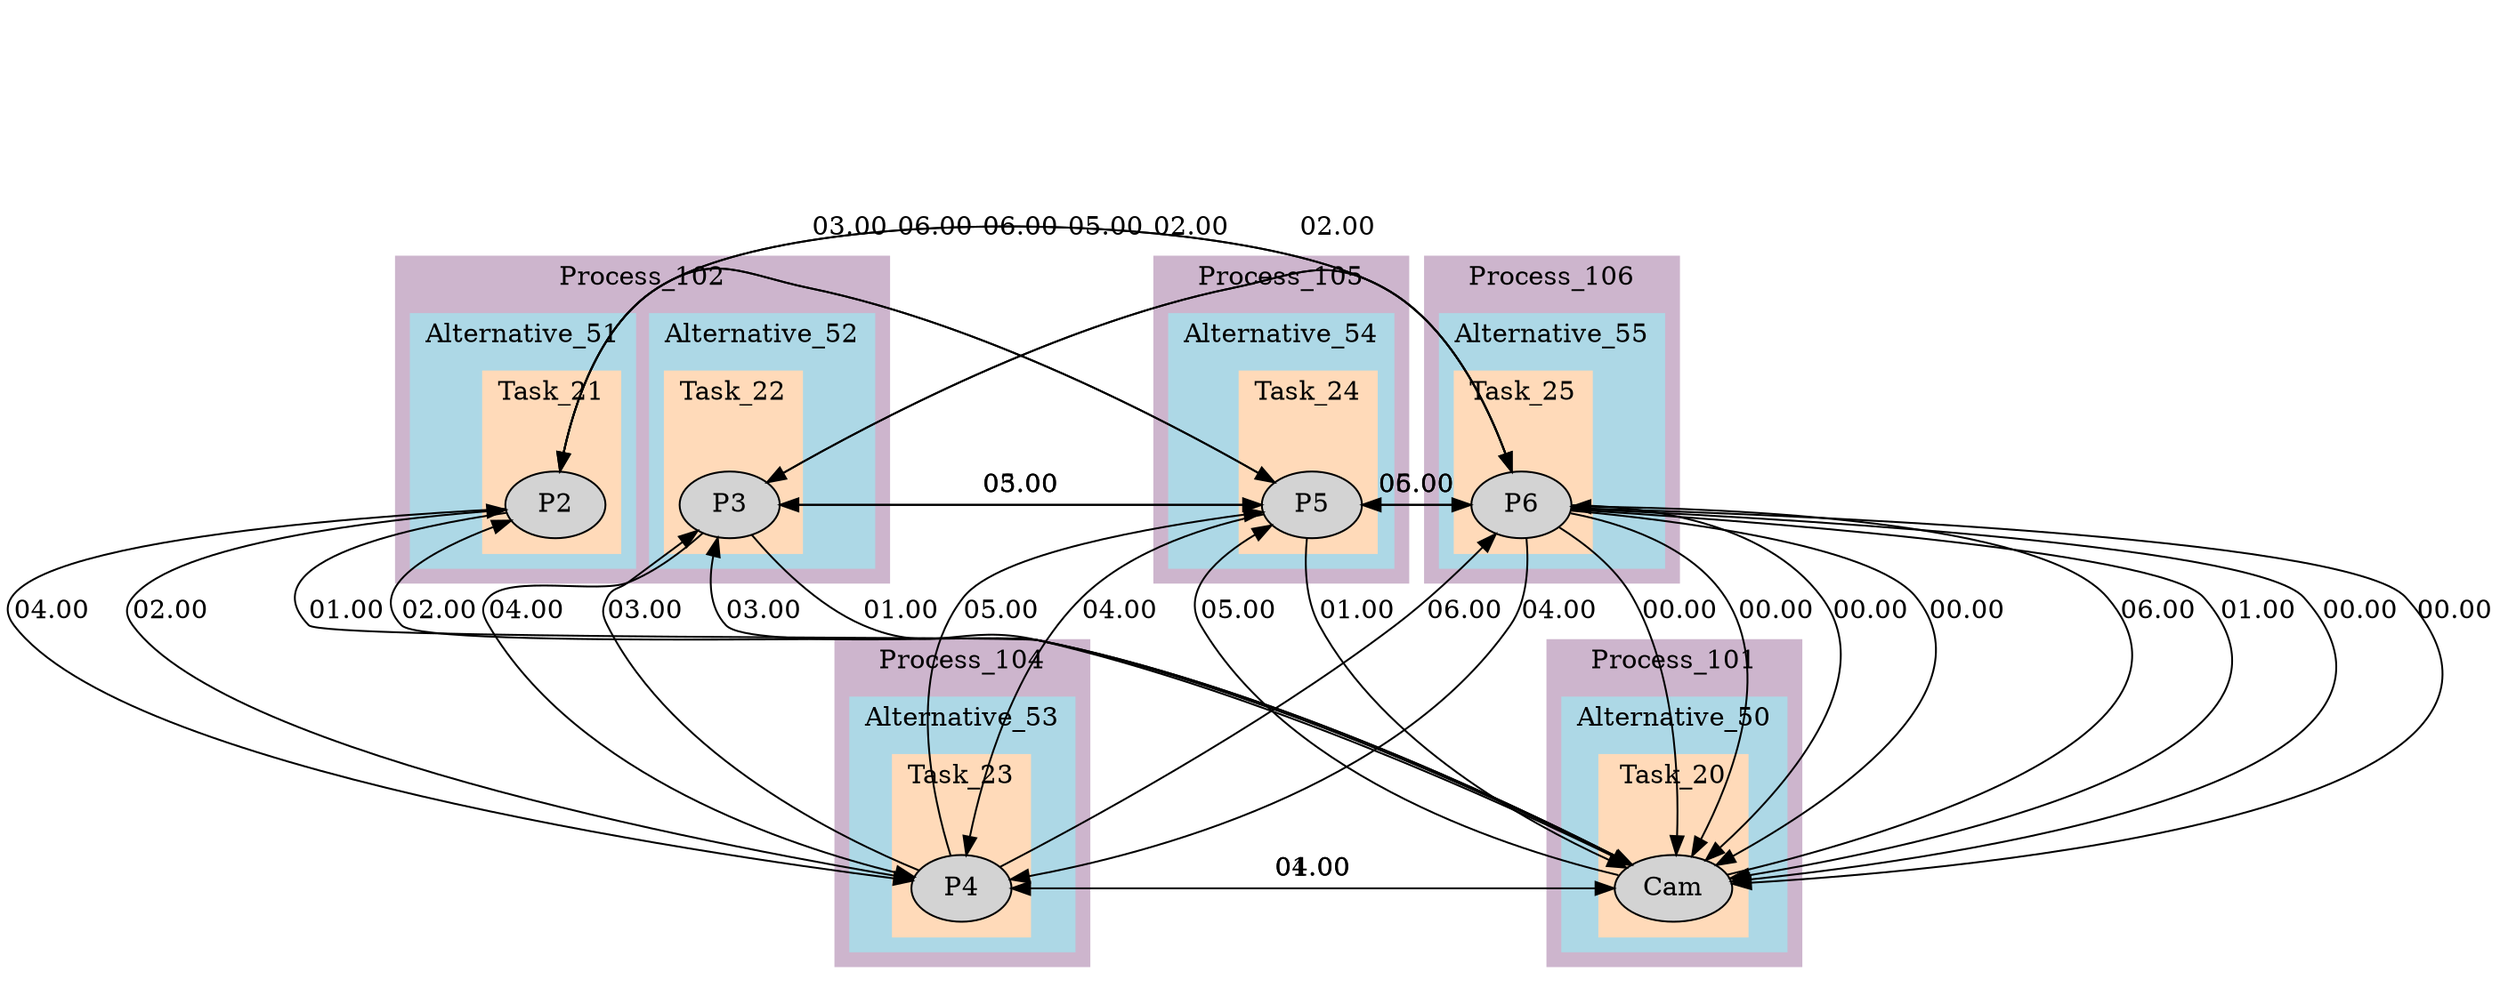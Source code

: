 digraph G {
node[style = filled];

	style = filled;
	color = salmon2;	Cam -> P2[label = 02.00];
	Cam -> P3[label = 03.00];
	Cam -> P4[label = 04.00];
	Cam -> P5[label = 05.00];
	Cam -> P6[label = 06.00];
	P2 -> Cam[label = 01.00];
	P3 -> Cam[label = 01.00];
	P2 -> P4[label = 04.00];
	P3 -> P4[label = 04.00];
	P2 -> P5[label = 05.00];
	P3 -> P5[label = 05.00];
	P2 -> P6[label = 06.00];
	P3 -> P6[label = 06.00];
	P4 -> Cam[label = 01.00];
	P4 -> P2[label = 02.00];
	P4 -> P3[label = 03.00];
	P4 -> P5[label = 05.00];
	P4 -> P6[label = 06.00];
	P5 -> Cam[label = 01.00];
	P5 -> P2[label = 02.00];
	P5 -> P3[label = 03.00];
	P5 -> P4[label = 04.00];
	P5 -> P6[label = 06.00];
	P6 -> Cam[label = 01.00];
	P6 -> P2[label = 02.00];
	P6 -> P3[label = 03.00];
	P6 -> P4[label = 04.00];
	P6 -> P5[label = 05.00];
	P6 -> Cam[label = 00.00];
	P6 -> Cam[label = 00.00];
	P6 -> Cam[label = 00.00];
	P6 -> Cam[label = 00.00];
	P6 -> Cam[label = 00.00];
	P6 -> Cam[label = 00.00];

subgraph cluster_Process_101{
	style = filled;
	color = thistle3;
	label = Process_101;
		Cam; 
		subgraph cluster_Alternative_50{
			style = filled;
			color = lightblue;
			label = Alternative_50;
			Cam; subgraph cluster_Task_20{
style = filled;
color = peachpuff1 ;
label = Task_20;Cam;}

		}

	}

subgraph cluster_Process_102{
	style = filled;
	color = thistle3;
	label = Process_102;
		P2; P3; 
		subgraph cluster_Alternative_51{
			style = filled;
			color = lightblue;
			label = Alternative_51;
			P2; subgraph cluster_Task_21{
style = filled;
color = peachpuff1 ;
label = Task_21;P2;}

		}

		subgraph cluster_Alternative_52{
			style = filled;
			color = lightblue;
			label = Alternative_52;
			P3; subgraph cluster_Task_22{
style = filled;
color = peachpuff1 ;
label = Task_22;P3;}

		}

	}

subgraph cluster_Process_104{
	style = filled;
	color = thistle3;
	label = Process_104;
		P4; 
		subgraph cluster_Alternative_53{
			style = filled;
			color = lightblue;
			label = Alternative_53;
			P4; subgraph cluster_Task_23{
style = filled;
color = peachpuff1 ;
label = Task_23;P4;}

		}

	}

subgraph cluster_Process_105{
	style = filled;
	color = thistle3;
	label = Process_105;
		P5; 
		subgraph cluster_Alternative_54{
			style = filled;
			color = lightblue;
			label = Alternative_54;
			P5; subgraph cluster_Task_24{
style = filled;
color = peachpuff1 ;
label = Task_24;P5;}

		}

	}

subgraph cluster_Process_106{
	style = filled;
	color = thistle3;
	label = Process_106;
		P6; 
		subgraph cluster_Alternative_55{
			style = filled;
			color = lightblue;
			label = Alternative_55;
			P6; subgraph cluster_Task_25{
style = filled;
color = peachpuff1 ;
label = Task_25;P6;}

		}

	}
}
